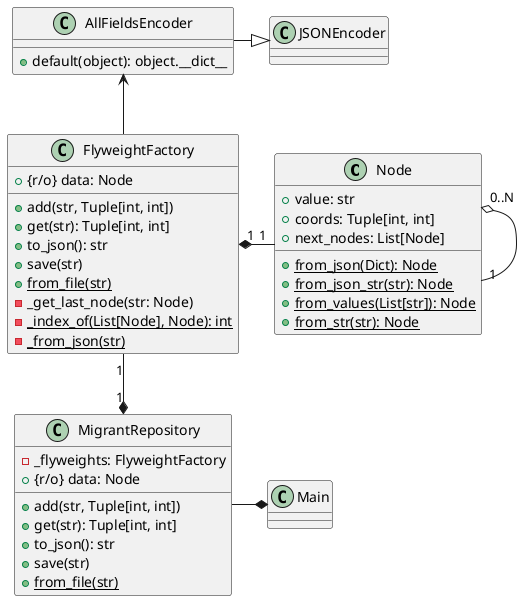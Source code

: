 @startuml

class Node {
    + value: str
    + coords: Tuple[int, int]
    + next_nodes: List[Node]

    + {static} from_json(Dict): Node
    + {static} from_json_str(str): Node
    + {static} from_values(List[str]): Node
    + {static} from_str(str): Node
}

class FlyweightFactory {
    + {r/o} data: Node

    + add(str, Tuple[int, int])
    + get(str): Tuple[int, int]
    + to_json(): str
    + save(str)
    + {static} from_file(str)
    - _get_last_node(str: Node)
    - {static} _index_of(List[Node], Node): int
    - {static} _from_json(str)
}

class JSONEncoder
class AllFieldsEncoder {
    + default(object): object.__dict__
}

class MigrantRepository {
    - _flyweights: FlyweightFactory
    + {r/o} data: Node

    + add(str, Tuple[int, int])
    + get(str): Tuple[int, int]
    + to_json(): str
    + save(str)
    + {static} from_file(str)
}

Node "1" --lo "0..N" Node
FlyweightFactory --u> AllFieldsEncoder
AllFieldsEncoder -r|> JSONEncoder
FlyweightFactory "1" *-r- "1" Node
MigrantRepository "1" *-u- "1" FlyweightFactory

Main *-l- MigrantRepository
@enduml